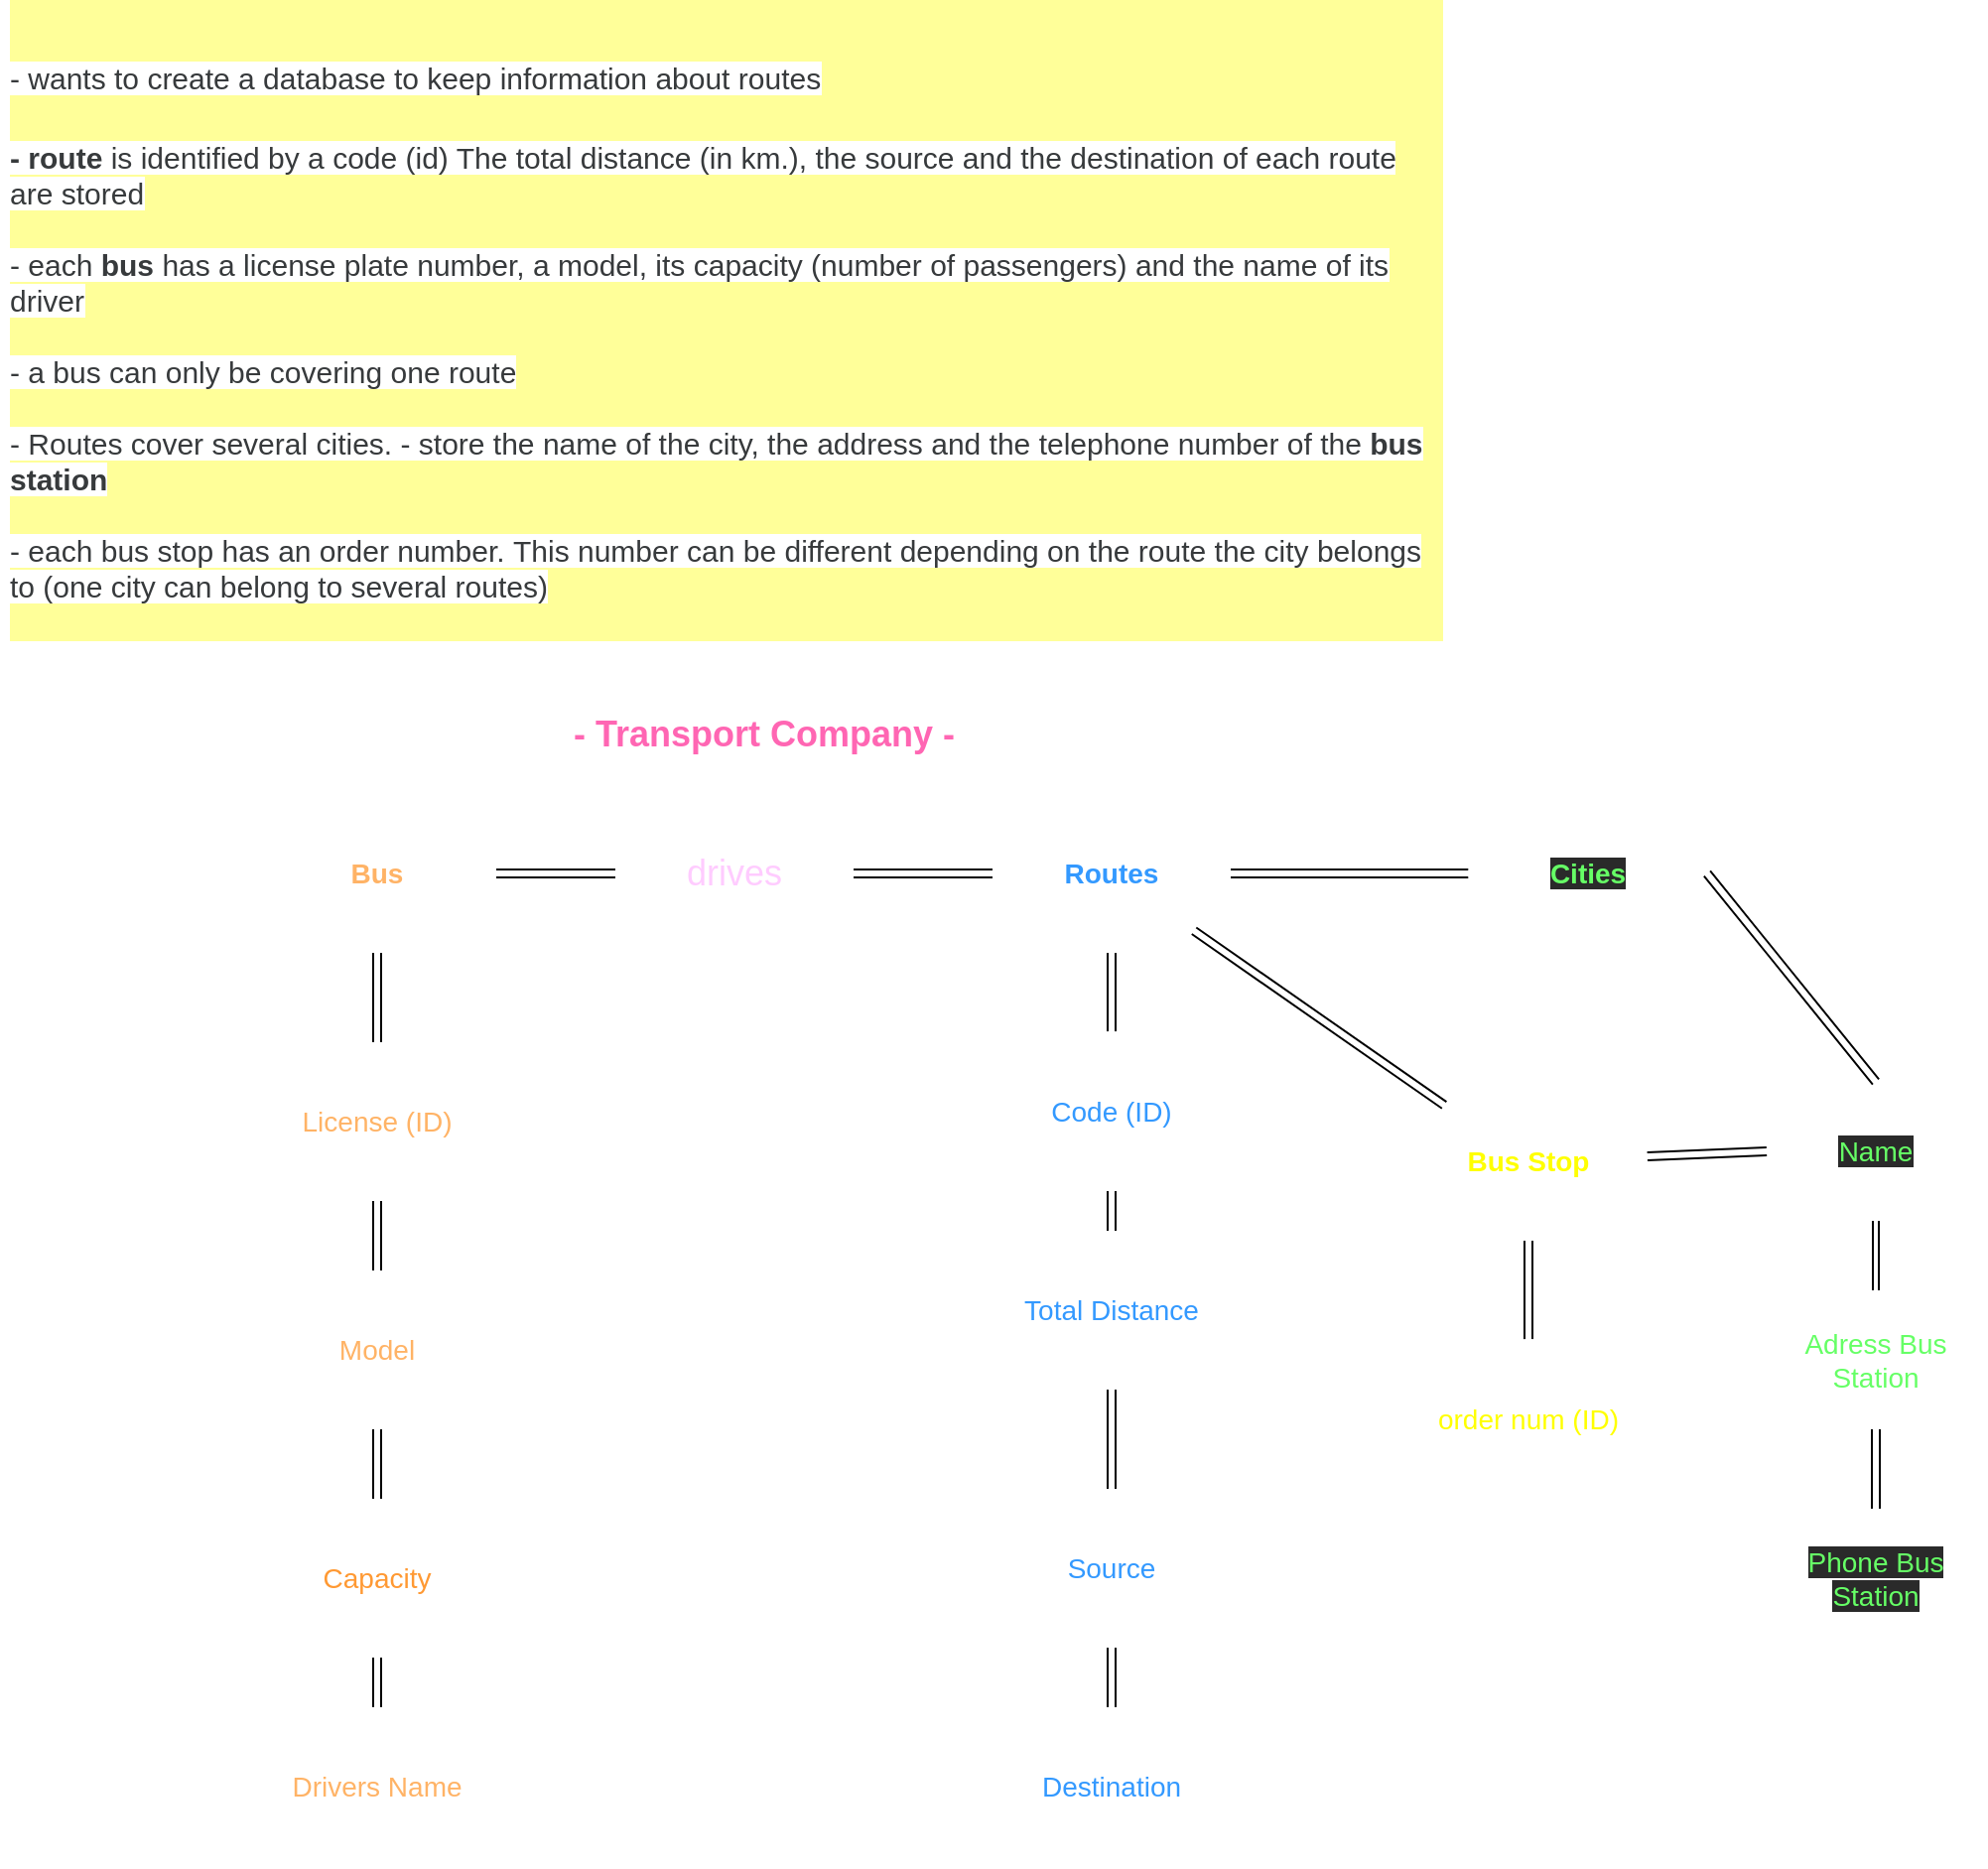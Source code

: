 <mxfile>
    <diagram id="3i0krbR3AakGJBCErde_" name="Brainstorming">
        <mxGraphModel dx="1615" dy="450" grid="1" gridSize="10" guides="1" tooltips="1" connect="1" arrows="1" fold="1" page="1" pageScale="1" pageWidth="827" pageHeight="1169" math="0" shadow="0">
            <root>
                <mxCell id="0"/>
                <mxCell id="1" parent="0"/>
                <mxCell id="3" value="&lt;h3&gt;&lt;b&gt;&lt;font color=&quot;#ff66b3&quot; style=&quot;font-size: 18px&quot;&gt;- Transport Company -&lt;/font&gt;&lt;/b&gt;&lt;/h3&gt;" style="text;html=1;strokeColor=none;fillColor=none;align=center;verticalAlign=middle;whiteSpace=wrap;rounded=0;" vertex="1" parent="1">
                    <mxGeometry x="-150" y="330" width="210" height="80" as="geometry"/>
                </mxCell>
                <mxCell id="KhNf68ThuHch4DrrgA4X-4" value="&lt;h1&gt;&lt;span style=&quot;background-color: rgb(255 , 255 , 255) ; color: rgb(55 , 58 , 60) ; font-size: 15px ; font-weight: normal&quot;&gt;- wants to create a database to keep information about routes&lt;/span&gt;&lt;br&gt;&lt;/h1&gt;&lt;span style=&quot;box-sizing: border-box ; font-weight: bolder ; color: rgb(55 , 58 , 60) ; font-family: , &amp;#34;blinkmacsystemfont&amp;#34; , &amp;#34;segoe ui&amp;#34; , &amp;#34;roboto&amp;#34; , &amp;#34;helvetica neue&amp;#34; , &amp;#34;arial&amp;#34; , sans-serif , &amp;#34;apple color emoji&amp;#34; , &amp;#34;segoe ui emoji&amp;#34; , &amp;#34;segoe ui symbol&amp;#34; ; font-size: 15px ; background-color: rgb(255 , 255 , 255)&quot;&gt;- route&lt;/span&gt;&lt;span style=&quot;color: rgb(55 , 58 , 60) ; font-family: , &amp;#34;blinkmacsystemfont&amp;#34; , &amp;#34;segoe ui&amp;#34; , &amp;#34;roboto&amp;#34; , &amp;#34;helvetica neue&amp;#34; , &amp;#34;arial&amp;#34; , sans-serif , &amp;#34;apple color emoji&amp;#34; , &amp;#34;segoe ui emoji&amp;#34; , &amp;#34;segoe ui symbol&amp;#34; ; font-size: 15px ; background-color: rgb(255 , 255 , 255)&quot;&gt;&amp;nbsp;is identified by a code (id) The total distance (in km.), the source and the destination of each route are stored&lt;br&gt;&lt;br&gt;&lt;/span&gt;&lt;span style=&quot;color: rgb(55 , 58 , 60) ; font-family: , &amp;#34;blinkmacsystemfont&amp;#34; , &amp;#34;segoe ui&amp;#34; , &amp;#34;roboto&amp;#34; , &amp;#34;helvetica neue&amp;#34; , &amp;#34;arial&amp;#34; , sans-serif , &amp;#34;apple color emoji&amp;#34; , &amp;#34;segoe ui emoji&amp;#34; , &amp;#34;segoe ui symbol&amp;#34; ; font-size: 15px ; background-color: rgb(255 , 255 , 255)&quot;&gt;- each&amp;nbsp;&lt;/span&gt;&lt;span style=&quot;box-sizing: border-box ; font-weight: bolder ; color: rgb(55 , 58 , 60) ; font-family: , &amp;#34;blinkmacsystemfont&amp;#34; , &amp;#34;segoe ui&amp;#34; , &amp;#34;roboto&amp;#34; , &amp;#34;helvetica neue&amp;#34; , &amp;#34;arial&amp;#34; , sans-serif , &amp;#34;apple color emoji&amp;#34; , &amp;#34;segoe ui emoji&amp;#34; , &amp;#34;segoe ui symbol&amp;#34; ; font-size: 15px ; background-color: rgb(255 , 255 , 255)&quot;&gt;bus&lt;/span&gt;&lt;span style=&quot;color: rgb(55 , 58 , 60) ; font-family: , &amp;#34;blinkmacsystemfont&amp;#34; , &amp;#34;segoe ui&amp;#34; , &amp;#34;roboto&amp;#34; , &amp;#34;helvetica neue&amp;#34; , &amp;#34;arial&amp;#34; , sans-serif , &amp;#34;apple color emoji&amp;#34; , &amp;#34;segoe ui emoji&amp;#34; , &amp;#34;segoe ui symbol&amp;#34; ; font-size: 15px ; background-color: rgb(255 , 255 , 255)&quot;&gt;&amp;nbsp;has a license plate number, a model, its capacity (number of passengers) and the name of its driver&lt;br&gt;&lt;br&gt;&lt;/span&gt;&lt;span style=&quot;color: rgb(55 , 58 , 60) ; font-family: , &amp;#34;blinkmacsystemfont&amp;#34; , &amp;#34;segoe ui&amp;#34; , &amp;#34;roboto&amp;#34; , &amp;#34;helvetica neue&amp;#34; , &amp;#34;arial&amp;#34; , sans-serif , &amp;#34;apple color emoji&amp;#34; , &amp;#34;segoe ui emoji&amp;#34; , &amp;#34;segoe ui symbol&amp;#34; ; font-size: 15px ; background-color: rgb(255 , 255 , 255)&quot;&gt;- a bus can only be covering one route&lt;br&gt;&lt;/span&gt;&lt;span style=&quot;color: rgb(55 , 58 , 60) ; font-family: , &amp;#34;blinkmacsystemfont&amp;#34; , &amp;#34;segoe ui&amp;#34; , &amp;#34;roboto&amp;#34; , &amp;#34;helvetica neue&amp;#34; , &amp;#34;arial&amp;#34; , sans-serif , &amp;#34;apple color emoji&amp;#34; , &amp;#34;segoe ui emoji&amp;#34; , &amp;#34;segoe ui symbol&amp;#34; ; font-size: 15px ; background-color: rgb(255 , 255 , 255)&quot;&gt;&lt;br&gt;-&amp;nbsp;&lt;/span&gt;&lt;span style=&quot;color: rgb(55 , 58 , 60) ; font-family: , &amp;#34;blinkmacsystemfont&amp;#34; , &amp;#34;segoe ui&amp;#34; , &amp;#34;roboto&amp;#34; , &amp;#34;helvetica neue&amp;#34; , &amp;#34;arial&amp;#34; , sans-serif , &amp;#34;apple color emoji&amp;#34; , &amp;#34;segoe ui emoji&amp;#34; , &amp;#34;segoe ui symbol&amp;#34; ; font-size: 15px ; background-color: rgb(255 , 255 , 255)&quot;&gt;Routes cover several cities. - store the name of the city, the address and the telephone number of the&lt;/span&gt;&lt;span style=&quot;box-sizing: border-box ; font-weight: bolder ; color: rgb(55 , 58 , 60) ; font-family: , &amp;#34;blinkmacsystemfont&amp;#34; , &amp;#34;segoe ui&amp;#34; , &amp;#34;roboto&amp;#34; , &amp;#34;helvetica neue&amp;#34; , &amp;#34;arial&amp;#34; , sans-serif , &amp;#34;apple color emoji&amp;#34; , &amp;#34;segoe ui emoji&amp;#34; , &amp;#34;segoe ui symbol&amp;#34; ; font-size: 15px ; background-color: rgb(255 , 255 , 255)&quot;&gt;&amp;nbsp;bus station&lt;br&gt;&lt;br&gt;&lt;span style=&quot;font-family: , &amp;#34;blinkmacsystemfont&amp;#34; , &amp;#34;segoe ui&amp;#34; , &amp;#34;roboto&amp;#34; , &amp;#34;helvetica neue&amp;#34; , &amp;#34;arial&amp;#34; , sans-serif , &amp;#34;apple color emoji&amp;#34; , &amp;#34;segoe ui emoji&amp;#34; , &amp;#34;segoe ui symbol&amp;#34; ; font-weight: 400&quot;&gt;- each bus stop has an order number.&amp;nbsp;&lt;/span&gt;&lt;span style=&quot;font-family: , &amp;#34;blinkmacsystemfont&amp;#34; , &amp;#34;segoe ui&amp;#34; , &amp;#34;roboto&amp;#34; , &amp;#34;helvetica neue&amp;#34; , &amp;#34;arial&amp;#34; , sans-serif , &amp;#34;apple color emoji&amp;#34; , &amp;#34;segoe ui emoji&amp;#34; , &amp;#34;segoe ui symbol&amp;#34; ; font-weight: 400&quot;&gt;This number can be different depending on the route the city belongs to (one city can belong to several routes)&lt;br&gt;&lt;/span&gt;&lt;/span&gt;&lt;span style=&quot;color: rgb(55 , 58 , 60) ; font-family: , &amp;#34;blinkmacsystemfont&amp;#34; , &amp;#34;segoe ui&amp;#34; , &amp;#34;roboto&amp;#34; , &amp;#34;helvetica neue&amp;#34; , &amp;#34;arial&amp;#34; , sans-serif , &amp;#34;apple color emoji&amp;#34; , &amp;#34;segoe ui emoji&amp;#34; , &amp;#34;segoe ui symbol&amp;#34; ; font-size: 15px ; background-color: rgb(255 , 255 , 255)&quot;&gt;&lt;br&gt;&lt;/span&gt;" style="text;html=1;strokeColor=none;fillColor=none;spacing=5;spacingTop=-20;whiteSpace=wrap;overflow=hidden;rounded=0;labelBackgroundColor=#FFFF99;fontSize=14;fontColor=#000000;" vertex="1" parent="1">
                    <mxGeometry x="-430" y="10" width="730" height="330" as="geometry"/>
                </mxCell>
                <mxCell id="KhNf68ThuHch4DrrgA4X-8" value="&lt;font style=&quot;font-size: 14px&quot; color=&quot;#ffb366&quot;&gt;&lt;b&gt;Bus&lt;/b&gt;&lt;/font&gt;" style="ellipse;whiteSpace=wrap;html=1;labelBackgroundColor=none;fontSize=11;fontColor=#3399FF;strokeColor=#FFFFFF;fillColor=none;" vertex="1" parent="1">
                    <mxGeometry x="-300" y="400" width="120" height="80" as="geometry"/>
                </mxCell>
                <mxCell id="KhNf68ThuHch4DrrgA4X-9" value="&lt;font style=&quot;font-size: 14px&quot;&gt;&lt;b&gt;Routes&lt;/b&gt;&lt;/font&gt;" style="ellipse;whiteSpace=wrap;html=1;labelBackgroundColor=none;fontSize=11;fontColor=#3399FF;strokeColor=#FFFFFF;fillColor=none;" vertex="1" parent="1">
                    <mxGeometry x="70" y="400" width="120" height="80" as="geometry"/>
                </mxCell>
                <mxCell id="KhNf68ThuHch4DrrgA4X-10" value="" style="endArrow=none;html=1;fontSize=14;fontColor=#3399FF;shape=link;entryX=0.5;entryY=1;entryDx=0;entryDy=0;exitX=0.5;exitY=0;exitDx=0;exitDy=0;" edge="1" parent="1" source="KhNf68ThuHch4DrrgA4X-11" target="KhNf68ThuHch4DrrgA4X-9">
                    <mxGeometry width="50" height="50" relative="1" as="geometry">
                        <mxPoint x="560" y="600" as="sourcePoint"/>
                        <mxPoint x="430" y="480" as="targetPoint"/>
                    </mxGeometry>
                </mxCell>
                <mxCell id="KhNf68ThuHch4DrrgA4X-11" value="&lt;font style=&quot;font-size: 14px&quot;&gt;Code (ID)&lt;/font&gt;&lt;span style=&quot;color: rgba(0 , 0 , 0 , 0) ; font-family: monospace ; font-size: 0px&quot;&gt;%3CmxGraphModel%3E%3Croot%3E%3CmxCell%20id%3D%220%22%2F%3E%3CmxCell%20id%3D%221%22%20parent%3D%220%22%2F%3E%3CmxCell%20id%3D%222%22%20value%3D%22%26lt%3Bfont%20style%3D%26quot%3Bfont-size%3A%2014px%26quot%3B%26gt%3B%26lt%3Bb%26gt%3BRoutes%26lt%3B%2Fb%26gt%3B%26lt%3B%2Ffont%26gt%3B%22%20style%3D%22ellipse%3BwhiteSpace%3Dwrap%3Bhtml%3D1%3BlabelBackgroundColor%3Dnone%3BfontSize%3D11%3BfontColor%3D%233399FF%3BstrokeColor%3D%23FFFFFF%3BfillColor%3Dnone%3B%22%20vertex%3D%221%22%20parent%3D%221%22%3E%3CmxGeometry%20x%3D%22500%22%20y%3D%22480%22%20width%3D%22120%22%20height%3D%2280%22%20as%3D%22geometry%22%2F%3E%3C%2FmxCell%3E%3C%2Froot%3E%3C%2FmxGraphModel%3E&lt;/span&gt;" style="ellipse;whiteSpace=wrap;html=1;labelBackgroundColor=none;fontSize=11;fontColor=#3399FF;strokeColor=#FFFFFF;fillColor=none;" vertex="1" parent="1">
                    <mxGeometry x="70" y="520" width="120" height="80" as="geometry"/>
                </mxCell>
                <mxCell id="KhNf68ThuHch4DrrgA4X-12" value="&lt;span style=&quot;font-size: 14px&quot;&gt;Total Distance&lt;/span&gt;" style="ellipse;whiteSpace=wrap;html=1;labelBackgroundColor=none;fontSize=11;fontColor=#3399FF;strokeColor=#FFFFFF;fillColor=none;" vertex="1" parent="1">
                    <mxGeometry x="55" y="620" width="150" height="80" as="geometry"/>
                </mxCell>
                <mxCell id="KhNf68ThuHch4DrrgA4X-14" value="" style="endArrow=none;html=1;fontSize=14;fontColor=#3399FF;shape=link;entryX=0.5;entryY=1;entryDx=0;entryDy=0;width=4;exitX=0.5;exitY=0;exitDx=0;exitDy=0;" edge="1" parent="1" source="KhNf68ThuHch4DrrgA4X-12" target="KhNf68ThuHch4DrrgA4X-11">
                    <mxGeometry width="50" height="50" relative="1" as="geometry">
                        <mxPoint x="570" y="610" as="sourcePoint"/>
                        <mxPoint x="570" y="570" as="targetPoint"/>
                    </mxGeometry>
                </mxCell>
                <mxCell id="KhNf68ThuHch4DrrgA4X-15" value="&lt;span style=&quot;font-size: 14px&quot;&gt;Source&lt;/span&gt;" style="ellipse;whiteSpace=wrap;html=1;labelBackgroundColor=none;fontSize=11;fontColor=#3399FF;strokeColor=#FFFFFF;fillColor=none;" vertex="1" parent="1">
                    <mxGeometry x="55" y="750" width="150" height="80" as="geometry"/>
                </mxCell>
                <mxCell id="KhNf68ThuHch4DrrgA4X-16" value="&lt;span style=&quot;font-size: 14px&quot;&gt;Destination&lt;/span&gt;" style="ellipse;whiteSpace=wrap;html=1;labelBackgroundColor=none;fontSize=11;fontColor=#3399FF;strokeColor=#FFFFFF;fillColor=none;" vertex="1" parent="1">
                    <mxGeometry x="55" y="860" width="150" height="80" as="geometry"/>
                </mxCell>
                <mxCell id="KhNf68ThuHch4DrrgA4X-17" value="" style="endArrow=none;html=1;fontSize=14;fontColor=#3399FF;shape=link;entryX=0.5;entryY=1;entryDx=0;entryDy=0;exitX=0.5;exitY=0;exitDx=0;exitDy=0;" edge="1" parent="1" source="KhNf68ThuHch4DrrgA4X-15" target="KhNf68ThuHch4DrrgA4X-12">
                    <mxGeometry width="50" height="50" relative="1" as="geometry">
                        <mxPoint x="380" y="860" as="sourcePoint"/>
                        <mxPoint x="430" y="810" as="targetPoint"/>
                    </mxGeometry>
                </mxCell>
                <mxCell id="KhNf68ThuHch4DrrgA4X-18" value="" style="endArrow=none;html=1;fontSize=14;fontColor=#3399FF;shape=link;entryX=0.5;entryY=1;entryDx=0;entryDy=0;exitX=0.5;exitY=0;exitDx=0;exitDy=0;" edge="1" parent="1" source="KhNf68ThuHch4DrrgA4X-16" target="KhNf68ThuHch4DrrgA4X-15">
                    <mxGeometry width="50" height="50" relative="1" as="geometry">
                        <mxPoint x="380" y="860" as="sourcePoint"/>
                        <mxPoint x="430" y="810" as="targetPoint"/>
                    </mxGeometry>
                </mxCell>
                <mxCell id="KhNf68ThuHch4DrrgA4X-19" value="&lt;font color=&quot;#ffb366&quot;&gt;&lt;font style=&quot;font-size: 14px&quot;&gt;License (ID)&lt;/font&gt;&lt;span style=&quot;font-family: monospace ; font-size: 0px&quot;&gt;%3CmxGraphModel%3E%3Croot%3E%3CmxCell%20id%3D%220%22%2F%3E%3CmxCell%20id%3D%221%22%20parent%3D%220%22%2F%3E%3CmxCell%20id%3D%222%22%20value%3D%22%26lt%3Bfont%20style%3D%26quot%3Bfont-size%3A%2014px%26quot%3B%26gt%3B%26lt%3Bb%26gt%3BRoutes%26lt%3B%2Fb%26gt%3B%26lt%3B%2Ffont%26gt%3B%22%20style%3D%22ellipse%3BwhiteSpace%3Dwrap%3Bhtml%3D1%3BlabelBackgroundColor%3Dnone%3BfontSize%3D11%3BfontColor%3D%233399FF%3BstrokeColor%3D%23FFFFFF%3BfillColor%3Dnone%3B%22%20vertex%3D%221%22%20parent%3D%221%22%3E%3CmxGeometry%20x%3D%22500%22%20y%3D%22480%22%20width%3D%22120%22%20height%3D%2280%22%20as%3D%22geometry%22%2F%3E%3C%2FmxCell%3E%3C%2Froot%3E%3C%2FmxGraphModel%3E&lt;/span&gt;&lt;/font&gt;" style="ellipse;whiteSpace=wrap;html=1;labelBackgroundColor=none;fontSize=11;fontColor=#3399FF;strokeColor=#FFFFFF;fillColor=none;" vertex="1" parent="1">
                    <mxGeometry x="-300" y="525" width="120" height="80" as="geometry"/>
                </mxCell>
                <mxCell id="KhNf68ThuHch4DrrgA4X-20" value="&lt;font color=&quot;#ffb366&quot;&gt;&lt;span style=&quot;font-size: 14px&quot;&gt;Model&lt;/span&gt;&lt;span style=&quot;font-family: monospace ; font-size: 0px&quot;&gt;%3CmxGraphModel%3E%3Croot%3E%3CmxCell%20id%3D%220%22%2F%3E%3CmxCell%20id%3D%221%22%20parent%3D%220%22%2F%3E%3CmxCell%20id%3D%222%22%20value%3D%22%26lt%3Bfont%20style%3D%26quot%3Bfont-size%3A%2014px%26quot%3B%26gt%3B%26lt%3Bb%26gt%3BLicense%20(ID)%26lt%3B%2Fb%26gt%3B%26lt%3B%2Ffont%26gt%3B%26lt%3Bspan%20style%3D%26quot%3Bcolor%3A%20rgba(0%20%2C%200%20%2C%200%20%2C%200)%20%3B%20font-family%3A%20monospace%20%3B%20font-size%3A%200px%26quot%3B%26gt%3B%253CmxGraphModel%253E%253Croot%253E%253CmxCell%2520id%253D%25220%2522%252F%253E%253CmxCell%2520id%253D%25221%2522%2520parent%253D%25220%2522%252F%253E%253CmxCell%2520id%253D%25222%2522%2520value%253D%2522%2526lt%253Bfont%2520style%253D%2526quot%253Bfont-size%253A%252014px%2526quot%253B%2526gt%253B%2526lt%253Bb%2526gt%253BRoutes%2526lt%253B%252Fb%2526gt%253B%2526lt%253B%252Ffont%2526gt%253B%2522%2520style%253D%2522ellipse%253BwhiteSpace%253Dwrap%253Bhtml%253D1%253BlabelBackgroundColor%253Dnone%253BfontSize%253D11%253BfontColor%253D%25233399FF%253BstrokeColor%253D%2523FFFFFF%253BfillColor%253Dnone%253B%2522%2520vertex%253D%25221%2522%2520parent%253D%25221%2522%253E%253CmxGeometry%2520x%253D%2522500%2522%2520y%253D%2522480%2522%2520width%253D%2522120%2522%2520height%253D%252280%2522%2520as%253D%2522geometry%2522%252F%253E%253C%252FmxCell%253E%253C%252Froot%253E%253C%252FmxGraphModel%253E%26lt%3B%2Fspan%26gt%3B%22%20style%3D%22ellipse%3BwhiteSpace%3Dwrap%3Bhtml%3D1%3BlabelBackgroundColor%3Dnone%3BfontSize%3D11%3BfontColor%3D%233399FF%3BstrokeColor%3D%23FFFFFF%3BfillColor%3Dnone%3B%22%20vertex%3D%221%22%20parent%3D%221%22%3E%3CmxGeometry%20x%3D%22100%22%20y%3D%22610%22%20width%3D%22120%22%20height%3D%2280%22%20as%3D%22geometry%22%2F%3E%3C%2FmxCell%3E%3C%2Froot%3E%3C%2FmxGraphModel%3E&lt;/span&gt;&lt;/font&gt;" style="ellipse;whiteSpace=wrap;html=1;labelBackgroundColor=none;fontSize=11;fontColor=#3399FF;strokeColor=#FFFFFF;fillColor=none;" vertex="1" parent="1">
                    <mxGeometry x="-300" y="640" width="120" height="80" as="geometry"/>
                </mxCell>
                <mxCell id="KhNf68ThuHch4DrrgA4X-21" value="&lt;span style=&quot;font-size: 14px&quot;&gt;&lt;font color=&quot;#ff9933&quot;&gt;Capacity&lt;/font&gt;&lt;/span&gt;" style="ellipse;whiteSpace=wrap;html=1;labelBackgroundColor=none;fontSize=11;fontColor=#3399FF;strokeColor=#FFFFFF;fillColor=none;" vertex="1" parent="1">
                    <mxGeometry x="-300" y="755" width="120" height="80" as="geometry"/>
                </mxCell>
                <mxCell id="KhNf68ThuHch4DrrgA4X-22" value="&lt;span style=&quot;font-size: 14px&quot;&gt;&lt;font color=&quot;#ffb366&quot;&gt;Drivers Name&lt;/font&gt;&lt;/span&gt;" style="ellipse;whiteSpace=wrap;html=1;labelBackgroundColor=none;fontSize=11;fontColor=#3399FF;strokeColor=#FFFFFF;fillColor=none;" vertex="1" parent="1">
                    <mxGeometry x="-300" y="860" width="120" height="80" as="geometry"/>
                </mxCell>
                <mxCell id="KhNf68ThuHch4DrrgA4X-23" value="" style="endArrow=none;html=1;fontSize=14;fontColor=#3399FF;shape=link;entryX=0.5;entryY=1;entryDx=0;entryDy=0;exitX=0.5;exitY=0;exitDx=0;exitDy=0;" edge="1" parent="1" source="KhNf68ThuHch4DrrgA4X-19" target="KhNf68ThuHch4DrrgA4X-8">
                    <mxGeometry width="50" height="50" relative="1" as="geometry">
                        <mxPoint x="380" y="730" as="sourcePoint"/>
                        <mxPoint x="430" y="680" as="targetPoint"/>
                    </mxGeometry>
                </mxCell>
                <mxCell id="KhNf68ThuHch4DrrgA4X-24" value="" style="endArrow=none;html=1;fontSize=14;fontColor=#3399FF;shape=link;entryX=0.5;entryY=1;entryDx=0;entryDy=0;exitX=0.5;exitY=0;exitDx=0;exitDy=0;" edge="1" parent="1" source="KhNf68ThuHch4DrrgA4X-20" target="KhNf68ThuHch4DrrgA4X-19">
                    <mxGeometry width="50" height="50" relative="1" as="geometry">
                        <mxPoint x="160" y="720" as="sourcePoint"/>
                        <mxPoint x="430" y="680" as="targetPoint"/>
                    </mxGeometry>
                </mxCell>
                <mxCell id="KhNf68ThuHch4DrrgA4X-25" value="" style="endArrow=none;html=1;fontSize=14;fontColor=#3399FF;shape=link;entryX=0.5;entryY=1;entryDx=0;entryDy=0;exitX=0.5;exitY=0;exitDx=0;exitDy=0;" edge="1" parent="1" source="KhNf68ThuHch4DrrgA4X-21" target="KhNf68ThuHch4DrrgA4X-20">
                    <mxGeometry width="50" height="50" relative="1" as="geometry">
                        <mxPoint x="380" y="730" as="sourcePoint"/>
                        <mxPoint x="430" y="680" as="targetPoint"/>
                    </mxGeometry>
                </mxCell>
                <mxCell id="KhNf68ThuHch4DrrgA4X-26" value="" style="endArrow=none;html=1;fontSize=14;fontColor=#3399FF;shape=link;entryX=0.5;entryY=1;entryDx=0;entryDy=0;exitX=0.5;exitY=0;exitDx=0;exitDy=0;" edge="1" parent="1" source="KhNf68ThuHch4DrrgA4X-22" target="KhNf68ThuHch4DrrgA4X-21">
                    <mxGeometry width="50" height="50" relative="1" as="geometry">
                        <mxPoint x="380" y="980" as="sourcePoint"/>
                        <mxPoint x="430" y="930" as="targetPoint"/>
                    </mxGeometry>
                </mxCell>
                <mxCell id="KhNf68ThuHch4DrrgA4X-32" value="&lt;font color=&quot;#ffffff&quot;&gt;every bus one route&lt;/font&gt;" style="text;html=1;strokeColor=none;fillColor=none;align=center;verticalAlign=middle;whiteSpace=wrap;rounded=0;labelBackgroundColor=none;fontSize=14;fontColor=#3399FF;" vertex="1" parent="1">
                    <mxGeometry x="-135" y="500" width="150" height="30" as="geometry"/>
                </mxCell>
                <mxCell id="KhNf68ThuHch4DrrgA4X-33" value="" style="endArrow=none;html=1;fontSize=14;fontColor=#3399FF;shape=link;entryX=1;entryY=0.5;entryDx=0;entryDy=0;" edge="1" parent="1" source="KhNf68ThuHch4DrrgA4X-34" target="KhNf68ThuHch4DrrgA4X-9">
                    <mxGeometry width="50" height="50" relative="1" as="geometry">
                        <mxPoint x="680" y="480" as="sourcePoint"/>
                        <mxPoint x="630" y="500" as="targetPoint"/>
                    </mxGeometry>
                </mxCell>
                <mxCell id="KhNf68ThuHch4DrrgA4X-34" value="&lt;font color=&quot;#66ff66&quot;&gt;&lt;span style=&quot;font-family: &amp;#34;helvetica&amp;#34; ; font-size: 14px ; font-style: normal ; letter-spacing: normal ; text-align: center ; text-indent: 0px ; text-transform: none ; word-spacing: 0px ; background-color: rgb(42 , 42 , 42) ; display: inline ; float: none&quot;&gt;&lt;b&gt;Cities&lt;/b&gt;&lt;/span&gt;&lt;br&gt;&lt;/font&gt;" style="ellipse;whiteSpace=wrap;html=1;labelBackgroundColor=none;fontSize=14;fontColor=#3399FF;strokeColor=#FFFFFF;fillColor=none;" vertex="1" parent="1">
                    <mxGeometry x="310" y="400" width="120" height="80" as="geometry"/>
                </mxCell>
                <mxCell id="KhNf68ThuHch4DrrgA4X-38" value="&lt;font color=&quot;#66ff66&quot;&gt;&lt;span style=&quot;font-family: &amp;#34;helvetica&amp;#34; ; font-size: 14px ; font-style: normal ; font-weight: 400 ; letter-spacing: normal ; text-align: center ; text-indent: 0px ; text-transform: none ; word-spacing: 0px ; background-color: rgb(42 , 42 , 42) ; display: inline ; float: none&quot;&gt;Name&lt;/span&gt;&lt;br&gt;&lt;/font&gt;" style="ellipse;whiteSpace=wrap;html=1;labelBackgroundColor=none;fontSize=14;fontColor=#3399FF;strokeColor=#FFFFFF;fillColor=none;" vertex="1" parent="1">
                    <mxGeometry x="460" y="545" width="110" height="70" as="geometry"/>
                </mxCell>
                <mxCell id="KhNf68ThuHch4DrrgA4X-39" value="&lt;font color=&quot;#66ff66&quot;&gt;&lt;font face=&quot;helvetica&quot;&gt;Adress Bus Station&lt;/font&gt;&lt;br&gt;&lt;/font&gt;" style="ellipse;whiteSpace=wrap;html=1;labelBackgroundColor=none;fontSize=14;fontColor=#3399FF;strokeColor=#FFFFFF;fillColor=none;" vertex="1" parent="1">
                    <mxGeometry x="460" y="650" width="110" height="70" as="geometry"/>
                </mxCell>
                <mxCell id="KhNf68ThuHch4DrrgA4X-40" value="&lt;font color=&quot;#66ff66&quot;&gt;&lt;span style=&quot;font-family: &amp;#34;helvetica&amp;#34; ; font-size: 14px ; font-style: normal ; font-weight: 400 ; letter-spacing: normal ; text-align: center ; text-indent: 0px ; text-transform: none ; word-spacing: 0px ; background-color: rgb(42 , 42 , 42) ; display: inline ; float: none&quot;&gt;Phone Bus Station&lt;/span&gt;&lt;br&gt;&lt;/font&gt;" style="ellipse;whiteSpace=wrap;html=1;labelBackgroundColor=none;fontSize=14;fontColor=#3399FF;strokeColor=#FFFFFF;fillColor=none;" vertex="1" parent="1">
                    <mxGeometry x="460" y="760" width="110" height="70" as="geometry"/>
                </mxCell>
                <mxCell id="KhNf68ThuHch4DrrgA4X-41" value="" style="endArrow=none;html=1;fontSize=14;fontColor=#66FF66;shape=link;entryX=0.5;entryY=1;entryDx=0;entryDy=0;exitX=0.5;exitY=0;exitDx=0;exitDy=0;width=-3;" edge="1" parent="1" source="KhNf68ThuHch4DrrgA4X-39" target="KhNf68ThuHch4DrrgA4X-38">
                    <mxGeometry width="50" height="50" relative="1" as="geometry">
                        <mxPoint x="560" y="760" as="sourcePoint"/>
                        <mxPoint x="610" y="710" as="targetPoint"/>
                    </mxGeometry>
                </mxCell>
                <mxCell id="KhNf68ThuHch4DrrgA4X-42" value="" style="endArrow=none;html=1;fontSize=14;fontColor=#66FF66;shape=link;entryX=0.5;entryY=1;entryDx=0;entryDy=0;exitX=0.5;exitY=0;exitDx=0;exitDy=0;" edge="1" parent="1" source="KhNf68ThuHch4DrrgA4X-40" target="KhNf68ThuHch4DrrgA4X-39">
                    <mxGeometry width="50" height="50" relative="1" as="geometry">
                        <mxPoint x="560" y="760" as="sourcePoint"/>
                        <mxPoint x="610" y="710" as="targetPoint"/>
                    </mxGeometry>
                </mxCell>
                <mxCell id="KhNf68ThuHch4DrrgA4X-44" value="" style="endArrow=none;html=1;fontSize=14;fontColor=#66FF66;shape=link;entryX=1;entryY=0.5;entryDx=0;entryDy=0;exitX=0.5;exitY=0;exitDx=0;exitDy=0;" edge="1" parent="1" source="KhNf68ThuHch4DrrgA4X-38" target="KhNf68ThuHch4DrrgA4X-34">
                    <mxGeometry width="50" height="50" relative="1" as="geometry">
                        <mxPoint x="540" y="600" as="sourcePoint"/>
                        <mxPoint x="590" y="550" as="targetPoint"/>
                    </mxGeometry>
                </mxCell>
                <mxCell id="KhNf68ThuHch4DrrgA4X-45" value="&lt;b&gt;&lt;font color=&quot;#ffff00&quot;&gt;Bus Stop&lt;/font&gt;&lt;/b&gt;" style="ellipse;whiteSpace=wrap;html=1;labelBackgroundColor=none;fontSize=14;fontColor=#66FF66;strokeColor=#FFFFFF;fillColor=none;" vertex="1" parent="1">
                    <mxGeometry x="280" y="545" width="120" height="80" as="geometry"/>
                </mxCell>
                <mxCell id="KhNf68ThuHch4DrrgA4X-47" value="" style="endArrow=none;html=1;fontSize=14;fontColor=#66FF66;shape=link;entryX=0;entryY=0.5;entryDx=0;entryDy=0;" edge="1" parent="1" source="KhNf68ThuHch4DrrgA4X-45" target="KhNf68ThuHch4DrrgA4X-38">
                    <mxGeometry width="50" height="50" relative="1" as="geometry">
                        <mxPoint x="210" y="510" as="sourcePoint"/>
                        <mxPoint x="260" y="460" as="targetPoint"/>
                    </mxGeometry>
                </mxCell>
                <mxCell id="KhNf68ThuHch4DrrgA4X-48" value="" style="endArrow=none;html=1;fontSize=14;fontColor=#FFFF00;shape=link;entryX=0.5;entryY=1;entryDx=0;entryDy=0;exitX=0.5;exitY=0;exitDx=0;exitDy=0;" edge="1" parent="1" source="KhNf68ThuHch4DrrgA4X-49" target="KhNf68ThuHch4DrrgA4X-45">
                    <mxGeometry width="50" height="50" relative="1" as="geometry">
                        <mxPoint x="320" y="560" as="sourcePoint"/>
                        <mxPoint x="270" y="460" as="targetPoint"/>
                    </mxGeometry>
                </mxCell>
                <mxCell id="KhNf68ThuHch4DrrgA4X-49" value="&lt;font color=&quot;#ffff00&quot;&gt;order num (ID)&lt;/font&gt;" style="ellipse;whiteSpace=wrap;html=1;labelBackgroundColor=none;fontSize=14;fontColor=#66FF66;strokeColor=#FFFFFF;fillColor=none;" vertex="1" parent="1">
                    <mxGeometry x="280" y="675" width="120" height="80" as="geometry"/>
                </mxCell>
                <mxCell id="7bQebVG09Sl7szE1yzq2-3" value="&lt;font color=&quot;#ffccff&quot;&gt;drives&lt;/font&gt;" style="rhombus;whiteSpace=wrap;html=1;labelBackgroundColor=none;fontSize=18;fontColor=#FFB366;strokeColor=#FFFFFF;fillColor=none;" vertex="1" parent="1">
                    <mxGeometry x="-120" y="400" width="120" height="80" as="geometry"/>
                </mxCell>
                <mxCell id="7bQebVG09Sl7szE1yzq2-4" value="" style="endArrow=none;html=1;fontSize=18;fontColor=#FFCCFF;shape=link;entryX=0;entryY=0.5;entryDx=0;entryDy=0;exitX=1;exitY=0.5;exitDx=0;exitDy=0;" edge="1" parent="1" source="KhNf68ThuHch4DrrgA4X-8" target="7bQebVG09Sl7szE1yzq2-3">
                    <mxGeometry width="50" height="50" relative="1" as="geometry">
                        <mxPoint x="-120" y="510" as="sourcePoint"/>
                        <mxPoint x="-70" y="460" as="targetPoint"/>
                    </mxGeometry>
                </mxCell>
                <mxCell id="7bQebVG09Sl7szE1yzq2-5" value="" style="endArrow=none;html=1;fontSize=18;fontColor=#FFCCFF;shape=link;entryX=1;entryY=0.5;entryDx=0;entryDy=0;exitX=0;exitY=0.5;exitDx=0;exitDy=0;" edge="1" parent="1" source="KhNf68ThuHch4DrrgA4X-9" target="7bQebVG09Sl7szE1yzq2-3">
                    <mxGeometry width="50" height="50" relative="1" as="geometry">
                        <mxPoint x="-120" y="510" as="sourcePoint"/>
                        <mxPoint x="-70" y="460" as="targetPoint"/>
                    </mxGeometry>
                </mxCell>
                <mxCell id="7bQebVG09Sl7szE1yzq2-6" value="" style="endArrow=none;html=1;fontSize=18;fontColor=#FFFFFF;shape=link;entryX=0;entryY=0;entryDx=0;entryDy=0;" edge="1" parent="1" source="KhNf68ThuHch4DrrgA4X-9" target="KhNf68ThuHch4DrrgA4X-45">
                    <mxGeometry width="50" height="50" relative="1" as="geometry">
                        <mxPoint x="150" y="510" as="sourcePoint"/>
                        <mxPoint x="200" y="460" as="targetPoint"/>
                    </mxGeometry>
                </mxCell>
            </root>
        </mxGraphModel>
    </diagram>
    <diagram id="NCjHek5yrXcbpHjp7_MJ" name="Tables">
        <mxGraphModel dx="788" dy="450" grid="1" gridSize="10" guides="1" tooltips="1" connect="1" arrows="1" fold="1" page="1" pageScale="1" pageWidth="827" pageHeight="1169" math="0" shadow="0">
            <root>
                <mxCell id="slJAHKkvd8Bo7gFiSA_M-0"/>
                <mxCell id="slJAHKkvd8Bo7gFiSA_M-1" parent="slJAHKkvd8Bo7gFiSA_M-0"/>
                <mxCell id="cmdRNotz22MEFSCu1hS4-0" value="Bus" style="swimlane;fontStyle=1;align=center;verticalAlign=top;childLayout=stackLayout;horizontal=1;startSize=26;horizontalStack=0;resizeParent=1;resizeParentMax=0;resizeLast=0;collapsible=1;marginBottom=0;fontSize=18;fontColor=#FF66B3;" vertex="1" parent="slJAHKkvd8Bo7gFiSA_M-1">
                    <mxGeometry x="70" y="70" width="160" height="138" as="geometry"/>
                </mxCell>
                <mxCell id="cmdRNotz22MEFSCu1hS4-1" value="bus_id" style="text;strokeColor=none;fillColor=none;align=left;verticalAlign=top;spacingLeft=4;spacingRight=4;overflow=hidden;rotatable=0;points=[[0,0.5],[1,0.5]];portConstraint=eastwest;fontSize=18;fontColor=#FF66B3;" vertex="1" parent="cmdRNotz22MEFSCu1hS4-0">
                    <mxGeometry y="26" width="160" height="26" as="geometry"/>
                </mxCell>
                <mxCell id="cmdRNotz22MEFSCu1hS4-2" value="" style="line;strokeWidth=1;fillColor=none;align=left;verticalAlign=middle;spacingTop=-1;spacingLeft=3;spacingRight=3;rotatable=0;labelPosition=right;points=[];portConstraint=eastwest;fontSize=18;fontColor=#FF66B3;" vertex="1" parent="cmdRNotz22MEFSCu1hS4-0">
                    <mxGeometry y="52" width="160" height="8" as="geometry"/>
                </mxCell>
                <mxCell id="cmdRNotz22MEFSCu1hS4-3" value="model" style="text;strokeColor=none;fillColor=none;align=left;verticalAlign=top;spacingLeft=4;spacingRight=4;overflow=hidden;rotatable=0;points=[[0,0.5],[1,0.5]];portConstraint=eastwest;fontSize=18;fontColor=#FF66B3;" vertex="1" parent="cmdRNotz22MEFSCu1hS4-0">
                    <mxGeometry y="60" width="160" height="26" as="geometry"/>
                </mxCell>
                <mxCell id="cmdRNotz22MEFSCu1hS4-18" value="capacity" style="text;strokeColor=none;fillColor=none;align=left;verticalAlign=top;spacingLeft=4;spacingRight=4;overflow=hidden;rotatable=0;points=[[0,0.5],[1,0.5]];portConstraint=eastwest;fontSize=18;fontColor=#FF66B3;" vertex="1" parent="cmdRNotz22MEFSCu1hS4-0">
                    <mxGeometry y="86" width="160" height="26" as="geometry"/>
                </mxCell>
                <mxCell id="cmdRNotz22MEFSCu1hS4-19" value="driver_name" style="text;strokeColor=none;fillColor=none;align=left;verticalAlign=top;spacingLeft=4;spacingRight=4;overflow=hidden;rotatable=0;points=[[0,0.5],[1,0.5]];portConstraint=eastwest;fontSize=18;fontColor=#FF66B3;" vertex="1" parent="cmdRNotz22MEFSCu1hS4-0">
                    <mxGeometry y="112" width="160" height="26" as="geometry"/>
                </mxCell>
                <mxCell id="cmdRNotz22MEFSCu1hS4-9" value="Route" style="swimlane;fontStyle=1;align=center;verticalAlign=top;childLayout=stackLayout;horizontal=1;startSize=26;horizontalStack=0;resizeParent=1;resizeParentMax=0;resizeLast=0;collapsible=1;marginBottom=0;fontSize=18;fontColor=#FF66B3;" vertex="1" parent="slJAHKkvd8Bo7gFiSA_M-1">
                    <mxGeometry x="390" y="208" width="160" height="138" as="geometry"/>
                </mxCell>
                <mxCell id="cmdRNotz22MEFSCu1hS4-10" value="route_id" style="text;strokeColor=none;fillColor=none;align=left;verticalAlign=top;spacingLeft=4;spacingRight=4;overflow=hidden;rotatable=0;points=[[0,0.5],[1,0.5]];portConstraint=eastwest;fontSize=18;fontColor=#FF66B3;" vertex="1" parent="cmdRNotz22MEFSCu1hS4-9">
                    <mxGeometry y="26" width="160" height="26" as="geometry"/>
                </mxCell>
                <mxCell id="cmdRNotz22MEFSCu1hS4-11" value="" style="line;strokeWidth=1;fillColor=none;align=left;verticalAlign=middle;spacingTop=-1;spacingLeft=3;spacingRight=3;rotatable=0;labelPosition=right;points=[];portConstraint=eastwest;fontSize=18;fontColor=#FF66B3;" vertex="1" parent="cmdRNotz22MEFSCu1hS4-9">
                    <mxGeometry y="52" width="160" height="8" as="geometry"/>
                </mxCell>
                <mxCell id="cmdRNotz22MEFSCu1hS4-12" value="distance" style="text;strokeColor=none;fillColor=none;align=left;verticalAlign=top;spacingLeft=4;spacingRight=4;overflow=hidden;rotatable=0;points=[[0,0.5],[1,0.5]];portConstraint=eastwest;fontSize=18;fontColor=#FF66B3;" vertex="1" parent="cmdRNotz22MEFSCu1hS4-9">
                    <mxGeometry y="60" width="160" height="26" as="geometry"/>
                </mxCell>
                <mxCell id="cmdRNotz22MEFSCu1hS4-14" value="source" style="text;strokeColor=none;fillColor=none;align=left;verticalAlign=top;spacingLeft=4;spacingRight=4;overflow=hidden;rotatable=0;points=[[0,0.5],[1,0.5]];portConstraint=eastwest;fontSize=18;fontColor=#FF66B3;" vertex="1" parent="cmdRNotz22MEFSCu1hS4-9">
                    <mxGeometry y="86" width="160" height="26" as="geometry"/>
                </mxCell>
                <mxCell id="cmdRNotz22MEFSCu1hS4-15" value="destination" style="text;strokeColor=none;fillColor=none;align=left;verticalAlign=top;spacingLeft=4;spacingRight=4;overflow=hidden;rotatable=0;points=[[0,0.5],[1,0.5]];portConstraint=eastwest;fontSize=18;fontColor=#FF66B3;" vertex="1" parent="cmdRNotz22MEFSCu1hS4-9">
                    <mxGeometry y="112" width="160" height="26" as="geometry"/>
                </mxCell>
                <mxCell id="k-EbfjqcLpu-jW3Ax0aT-0" value="" style="endArrow=classic;html=1;fontSize=18;fontColor=#FF66B3;entryX=-0.01;entryY=0.114;entryDx=0;entryDy=0;entryPerimeter=0;exitX=1.007;exitY=0.104;exitDx=0;exitDy=0;exitPerimeter=0;shape=link;width=5;" edge="1" parent="slJAHKkvd8Bo7gFiSA_M-1" source="cmdRNotz22MEFSCu1hS4-0" target="cmdRNotz22MEFSCu1hS4-9">
                    <mxGeometry width="50" height="50" relative="1" as="geometry">
                        <mxPoint x="270" y="260" as="sourcePoint"/>
                        <mxPoint x="320" y="210" as="targetPoint"/>
                        <Array as="points">
                            <mxPoint x="350" y="120"/>
                            <mxPoint x="290" y="170"/>
                        </Array>
                    </mxGeometry>
                </mxCell>
            </root>
        </mxGraphModel>
    </diagram>
    <diagram id="nuci_8MCOoovHJpTfuPM" name="Table_Details">
        <mxGraphModel dx="548" dy="450" grid="1" gridSize="10" guides="1" tooltips="1" connect="1" arrows="1" fold="1" page="1" pageScale="1" pageWidth="827" pageHeight="1169" math="0" shadow="0">
            <root>
                <mxCell id="dGyI4_s9Sjr1th2zWghW-0"/>
                <mxCell id="dGyI4_s9Sjr1th2zWghW-1" parent="dGyI4_s9Sjr1th2zWghW-0"/>
                <mxCell id="k0tvvjLVlrtLKSwW1g85-0" value="Route" style="swimlane;fontStyle=1;align=center;verticalAlign=top;childLayout=stackLayout;horizontal=1;startSize=26;horizontalStack=0;resizeParent=1;resizeParentMax=0;resizeLast=0;collapsible=1;marginBottom=0;fontSize=18;fontColor=#FF66B3;" vertex="1" parent="dGyI4_s9Sjr1th2zWghW-1">
                    <mxGeometry x="350" y="70" width="160" height="138" as="geometry"/>
                </mxCell>
                <mxCell id="k0tvvjLVlrtLKSwW1g85-1" value="route_id" style="text;strokeColor=none;fillColor=none;align=left;verticalAlign=top;spacingLeft=4;spacingRight=4;overflow=hidden;rotatable=0;points=[[0,0.5],[1,0.5]];portConstraint=eastwest;fontSize=18;fontColor=#FF66B3;" vertex="1" parent="k0tvvjLVlrtLKSwW1g85-0">
                    <mxGeometry y="26" width="160" height="26" as="geometry"/>
                </mxCell>
                <mxCell id="k0tvvjLVlrtLKSwW1g85-2" value="" style="line;strokeWidth=1;fillColor=none;align=left;verticalAlign=middle;spacingTop=-1;spacingLeft=3;spacingRight=3;rotatable=0;labelPosition=right;points=[];portConstraint=eastwest;fontSize=18;fontColor=#FF66B3;" vertex="1" parent="k0tvvjLVlrtLKSwW1g85-0">
                    <mxGeometry y="52" width="160" height="8" as="geometry"/>
                </mxCell>
                <mxCell id="k0tvvjLVlrtLKSwW1g85-3" value="distance" style="text;strokeColor=none;fillColor=none;align=left;verticalAlign=top;spacingLeft=4;spacingRight=4;overflow=hidden;rotatable=0;points=[[0,0.5],[1,0.5]];portConstraint=eastwest;fontSize=18;fontColor=#FF66B3;" vertex="1" parent="k0tvvjLVlrtLKSwW1g85-0">
                    <mxGeometry y="60" width="160" height="26" as="geometry"/>
                </mxCell>
                <mxCell id="k0tvvjLVlrtLKSwW1g85-4" value="source" style="text;strokeColor=none;fillColor=none;align=left;verticalAlign=top;spacingLeft=4;spacingRight=4;overflow=hidden;rotatable=0;points=[[0,0.5],[1,0.5]];portConstraint=eastwest;fontSize=18;fontColor=#FF66B3;" vertex="1" parent="k0tvvjLVlrtLKSwW1g85-0">
                    <mxGeometry y="86" width="160" height="26" as="geometry"/>
                </mxCell>
                <mxCell id="k0tvvjLVlrtLKSwW1g85-5" value="destination" style="text;strokeColor=none;fillColor=none;align=left;verticalAlign=top;spacingLeft=4;spacingRight=4;overflow=hidden;rotatable=0;points=[[0,0.5],[1,0.5]];portConstraint=eastwest;fontSize=18;fontColor=#FF66B3;" vertex="1" parent="k0tvvjLVlrtLKSwW1g85-0">
                    <mxGeometry y="112" width="160" height="26" as="geometry"/>
                </mxCell>
                <mxCell id="k0tvvjLVlrtLKSwW1g85-6" value="Classname" style="swimlane;fontStyle=1;align=center;verticalAlign=top;childLayout=stackLayout;horizontal=1;startSize=26;horizontalStack=0;resizeParent=1;resizeParentMax=0;resizeLast=0;collapsible=1;marginBottom=0;fontSize=18;fontColor=#FF66B3;" vertex="1" parent="dGyI4_s9Sjr1th2zWghW-1">
                    <mxGeometry x="350" y="270" width="160" height="86" as="geometry"/>
                </mxCell>
                <mxCell id="k0tvvjLVlrtLKSwW1g85-7" value="+ field: type" style="text;strokeColor=none;fillColor=none;align=left;verticalAlign=top;spacingLeft=4;spacingRight=4;overflow=hidden;rotatable=0;points=[[0,0.5],[1,0.5]];portConstraint=eastwest;fontSize=18;fontColor=#FF66B3;" vertex="1" parent="k0tvvjLVlrtLKSwW1g85-6">
                    <mxGeometry y="26" width="160" height="26" as="geometry"/>
                </mxCell>
                <mxCell id="k0tvvjLVlrtLKSwW1g85-8" value="" style="line;strokeWidth=1;fillColor=none;align=left;verticalAlign=middle;spacingTop=-1;spacingLeft=3;spacingRight=3;rotatable=0;labelPosition=right;points=[];portConstraint=eastwest;fontSize=18;fontColor=#FF66B3;" vertex="1" parent="k0tvvjLVlrtLKSwW1g85-6">
                    <mxGeometry y="52" width="160" height="8" as="geometry"/>
                </mxCell>
                <mxCell id="k0tvvjLVlrtLKSwW1g85-9" value="+ method(type): type" style="text;strokeColor=none;fillColor=none;align=left;verticalAlign=top;spacingLeft=4;spacingRight=4;overflow=hidden;rotatable=0;points=[[0,0.5],[1,0.5]];portConstraint=eastwest;fontSize=18;fontColor=#FF66B3;" vertex="1" parent="k0tvvjLVlrtLKSwW1g85-6">
                    <mxGeometry y="60" width="160" height="26" as="geometry"/>
                </mxCell>
            </root>
        </mxGraphModel>
    </diagram>
</mxfile>